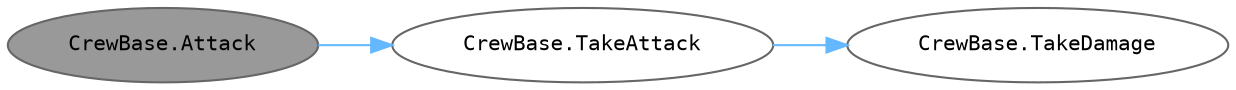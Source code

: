 digraph "CrewBase.Attack"
{
 // INTERACTIVE_SVG=YES
 // LATEX_PDF_SIZE
  bgcolor="transparent";
  edge [fontname=Helvetica,fontsize=10,labelfontname=Helvetica,labelfontsize=10];
  node [fontname=Helvetica,fontsize=10,fontname=Consolas fontsize=10 style=filled height=0.2 width=0.4 margin=0.1];
  rankdir="LR";
  Node1 [id="Node000001",label="CrewBase.Attack",height=0.2,width=0.4,color="gray40", fillcolor="grey60", style="filled", fontcolor="black",tooltip="지정된 적 선원을 공격합니다. 공격력은 반올림 처리됩니다."];
  Node1 -> Node2 [id="edge1_Node000001_Node000002",color="steelblue1",style="solid",tooltip=" "];
  Node2 [id="Node000002",label="CrewBase.TakeAttack",height=0.2,width=0.4,color="grey40", fillcolor="white", style="filled",URL="$class_crew_base.html#a2ddd282ca775cb5f0a59faecc5a73f9a",tooltip="적 선원에게 공격을 받을 때 호출됩니다. 방어력을 반영하여 최종 데미지를 계산합니다."];
  Node2 -> Node3 [id="edge2_Node000002_Node000003",color="steelblue1",style="solid",tooltip=" "];
  Node3 [id="Node000003",label="CrewBase.TakeDamage",height=0.2,width=0.4,color="grey40", fillcolor="white", style="filled",URL="$class_crew_base.html#aec2c7a794a9d4f6690b8302de37b155e",tooltip="체력에 데미지를 적용하고, 체력이 0 이하가 되면 사망 처리합니다."];
}
